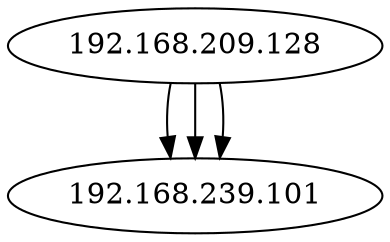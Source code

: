 digraph NWTraffic_update {
    "192.168.209.128" [degree = 3, in_degree = 0, out_degree = 3, activity_score = 0.27, total_connections = 3];
    "192.168.239.101" [degree = 3, in_degree = 3, out_degree = 0, activity_score = 0.27, total_connections = 3];
    "192.168.209.128" -> "192.168.239.101" [protocol_UNKNOWN = 0.00,protocol_TCP = 1.00,protocol_UDP = 0.00,protocol_ICMP = 0.00,timestamp_sin = -0.54,timestamp_cos = -0.84,src_port_type = 1.00,dst_port_type = 0.00,conn_state_successful = 0.00,conn_state_rejected_reset = 1.00,conn_state_partial = 0.00,conn_state_suspicious = 0.00,conn_state_other = 0.00,local_orig = 1.00,local_resp = 1.00,history_length = 0.20,orig_bytes = 0.00,resp_bytes = 0.00,orig_pkts = 0.05,resp_pkts = 0.05,orig_ip_bytes = 0.30,resp_ip_bytes = 0.27,service_HTTP = 0.00,service_FTP = 0.00,service_SSH = 0.00,service_DNS = 0.00,service_UNKNOWN = 1.00];
    "192.168.209.128" [degree = 3, in_degree = 0, out_degree = 3, activity_score = 0.27, total_connections = 3];
    "192.168.239.101" [degree = 3, in_degree = 3, out_degree = 0, activity_score = 0.27, total_connections = 3];
    "192.168.209.128" -> "192.168.239.101" [protocol_UNKNOWN = 0.00,protocol_TCP = 1.00,protocol_UDP = 0.00,protocol_ICMP = 0.00,timestamp_sin = -0.54,timestamp_cos = -0.84,src_port_type = 1.00,dst_port_type = 0.00,conn_state_successful = 0.00,conn_state_rejected_reset = 1.00,conn_state_partial = 0.00,conn_state_suspicious = 0.00,conn_state_other = 0.00,local_orig = 1.00,local_resp = 1.00,history_length = 0.20,orig_bytes = 0.00,resp_bytes = 0.00,orig_pkts = 0.05,resp_pkts = 0.05,orig_ip_bytes = 0.30,resp_ip_bytes = 0.27,service_HTTP = 0.00,service_FTP = 0.00,service_SSH = 0.00,service_DNS = 0.00,service_UNKNOWN = 1.00];
    "192.168.209.128" [degree = 3, in_degree = 0, out_degree = 3, activity_score = 0.27, total_connections = 3];
    "192.168.239.101" [degree = 3, in_degree = 3, out_degree = 0, activity_score = 0.27, total_connections = 3];
    "192.168.209.128" -> "192.168.239.101" [protocol_UNKNOWN = 0.00,protocol_TCP = 1.00,protocol_UDP = 0.00,protocol_ICMP = 0.00,timestamp_sin = -0.54,timestamp_cos = -0.84,src_port_type = 1.00,dst_port_type = 0.00,conn_state_successful = 0.00,conn_state_rejected_reset = 1.00,conn_state_partial = 0.00,conn_state_suspicious = 0.00,conn_state_other = 0.00,local_orig = 1.00,local_resp = 1.00,history_length = 0.30,orig_bytes = 0.00,resp_bytes = 0.00,orig_pkts = 0.08,resp_pkts = 0.05,orig_ip_bytes = 0.33,resp_ip_bytes = 0.30,service_HTTP = 0.00,service_FTP = 0.00,service_SSH = 0.00,service_DNS = 0.00,service_UNKNOWN = 1.00];
}
